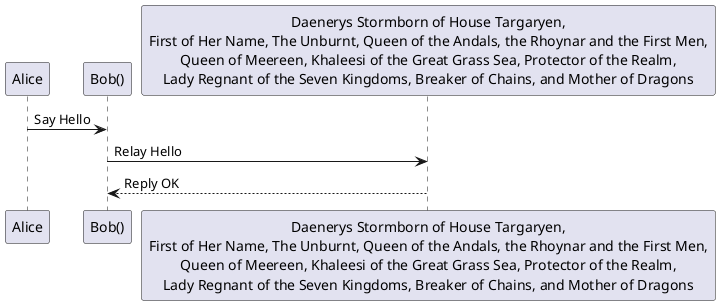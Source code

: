 @startuml
Alice -> "Bob()" : Say Hello
"Bob()" -> "Daenerys Stormborn of House Targaryen,\nFirst of Her Name, The Unburnt, Queen of the Andals, the Rhoynar and the First Men,\nQueen of Meereen, Khaleesi of the Great Grass Sea, Protector of the Realm,\nLady Regnant of the Seven Kingdoms, Breaker of Chains, and Mother of Dragons" as Daenerys : Relay Hello
' You can also declare:
' "Bob()" -> Daenerys as "Daenerys Stormborn of House Targaryen,\nFirst of Her Name, The Unburnt, Queen of the Andals, the Rhoynar and the First Men,\nQueen of Meereen, Khaleesi of the Great Grass Sea, Protector of the Realm,\nLady Regnant of the Seven Kingdoms, Breaker of Chains, and Mother of Dragons"
Daenerys --> "Bob()" : Reply OK
@enduml
